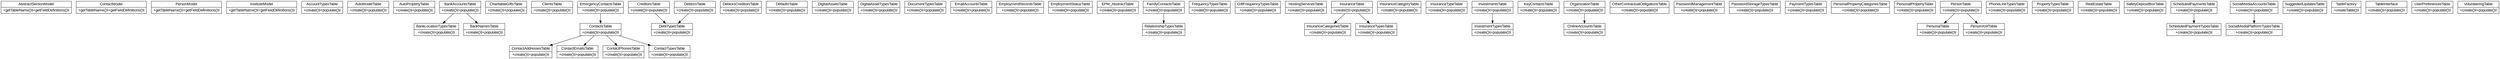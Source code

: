 digraph UMLClassDiagram {
  node [shape=record fontname=Arial];
  AbstractSectionModel [label="{AbstractSectionModel|+getTableName()\\l+getFieldDefinitions()\\l}"];
  ContactModel [label="{ContactModel|+getTableName()\\l+getFieldDefinitions()\\l}"];
  PersonModel [label="{PersonModel|+getTableName()\\l+getFieldDefinitions()\\l}"];
  InstituteModel [label="{InstituteModel|+getTableName()\\l+getFieldDefinitions()\\l}"];
  // Table Classes
  AccountTypesTable [label="{AccountTypesTable|+create()\\l+populate()\\l}"];
  AutoModelTable [label="{AutoModelTable|+create()\\l+populate()\\l}"];
  AutoPropertyTable [label="{AutoPropertyTable|+create()\\l+populate()\\l}"];
  BankAccountsTable [label="{BankAccountsTable|+create()\\l+populate()\\l}"];
  BankLocationTypesTable [label="{BankLocationTypesTable|+create()\\l+populate()\\l}"];
  BankNamesTable [label="{BankNamesTable|+create()\\l+populate()\\l}"];
  CharitableGiftsTable [label="{CharitableGiftsTable|+create()\\l+populate()\\l}"];
  ClientsTable [label="{ClientsTable|+create()\\l+populate()\\l}"];
  ContactAddressesTable [label="{ContactAddressesTable|+create()\\l+populate()\\l}"];
  ContactEmailsTable [label="{ContactEmailsTable|+create()\\l+populate()\\l}"];
  ContactPhonesTable [label="{ContactPhonesTable|+create()\\l+populate()\\l}"];
  ContactsTable [label="{ContactsTable|+create()\\l+populate()\\l}"];
  ContactTypesTable [label="{ContactTypesTable|+create()\\l+populate()\\l}"];
  CreditorsTable [label="{CreditorsTable|+create()\\l+populate()\\l}"];
  DebtorsCreditorsTable [label="{DebtorsCreditorsTable|+create()\\l+populate()\\l}"];
  DebtorsTable [label="{DebtorsTable|+create()\\l+populate()\\l}"];
  DebtTypesTable [label="{DebtTypesTable|+create()\\l+populate()\\l}"];
  DefaultsTable [label="{DefaultsTable|+create()\\l+populate()\\l}"];
  DigitalAssetsTable [label="{DigitalAssetsTable|+create()\\l+populate()\\l}"];
  DigitalAssetTypesTable [label="{DigitalAssetTypesTable|+create()\\l+populate()\\l}"];
  DocumentTypesTable [label="{DocumentTypesTable|+create()\\l+populate()\\l}"];
  EmailAccountsTable [label="{EmailAccountsTable|+create()\\l+populate()\\l}"];
  EmergencyContactsTable [label="{EmergencyContactsTable|+create()\\l+populate()\\l}"];
  EmploymentRecordsTable [label="{EmploymentRecordsTable|+create()\\l+populate()\\l}"];
  EmploymentStatusTable [label="{EmploymentStatusTable|+create()\\l+populate()\\l}"];
  EPM_AbstractTable [label="{EPM_AbstractTable|+create()\\l+populate()\\l}"];
  FamilyContactsTable [label="{FamilyContactsTable|+create()\\l+populate()\\l}"];
  FrequencyTypesTable [label="{FrequencyTypesTable|+create()\\l+populate()\\l}"];
  GiftFrequencyTypesTable [label="{GiftFrequencyTypesTable|+create()\\l+populate()\\l}"];
  HostingServicesTable [label="{HostingServicesTable|+create()\\l+populate()\\l}"];
  InsuranceCategoriesTable [label="{InsuranceCategoriesTable|+create()\\l+populate()\\l}"];
  InsuranceCategoryTable [label="{InsuranceCategoryTable|+create()\\l+populate()\\l}"];
  InsuranceTable [label="{InsuranceTable|+create()\\l+populate()\\l}"];
  InsuranceTypesTable [label="{InsuranceTypesTable|+create()\\l+populate()\\l}"];
  InsuranceTypeTable [label="{InsuranceTypeTable|+create()\\l+populate()\\l}"];
  InvestmentsTable [label="{InvestmentsTable|+create()\\l+populate()\\l}"];
  InvestmentTypesTable [label="{InvestmentTypesTable|+create()\\l+populate()\\l}"];
  KeyContactsTable [label="{KeyContactsTable|+create()\\l+populate()\\l}"];
  OnlineAccountsTable [label="{OnlineAccountsTable|+create()\\l+populate()\\l}"];
  OrganizationTable [label="{OrganizationTable|+create()\\l+populate()\\l}"];
  OtherContractualObligationsTable [label="{OtherContractualObligationsTable|+create()\\l+populate()\\l}"];
  PasswordManagementTable [label="{PasswordManagementTable|+create()\\l+populate()\\l}"];
  PasswordStorageTypesTable [label="{PasswordStorageTypesTable|+create()\\l+populate()\\l}"];
  PaymentTypesTable [label="{PaymentTypesTable|+create()\\l+populate()\\l}"];
  PersonalPropertyCategoriesTable [label="{PersonalPropertyCategoriesTable|+create()\\l+populate()\\l}"];
  PersonalPropertyTable [label="{PersonalPropertyTable|+create()\\l+populate()\\l}"];
  PersonalTable [label="{PersonalTable|+create()\\l+populate()\\l}"];
  PersonTable [label="{PersonTable|+create()\\l+populate()\\l}"];
  PersonXrefTable [label="{PersonXrefTable|+create()\\l+populate()\\l}"];
  PhoneLineTypesTable [label="{PhoneLineTypesTable|+create()\\l+populate()\\l}"];
  PropertyTypesTable [label="{PropertyTypesTable|+create()\\l+populate()\\l}"];
  RealEstateTable [label="{RealEstateTable|+create()\\l+populate()\\l}"];
  RelationshipTypesTable [label="{RelationshipTypesTable|+create()\\l+populate()\\l}"];
  SafetyDepositBoxTable [label="{SafetyDepositBoxTable|+create()\\l+populate()\\l}"];
  ScheduledPaymentsTable [label="{ScheduledPaymentsTable|+create()\\l+populate()\\l}"];
  ScheduledPaymentTypesTable [label="{ScheduledPaymentTypesTable|+create()\\l+populate()\\l}"];
  SocialMediaAccountsTable [label="{SocialMediaAccountsTable|+create()\\l+populate()\\l}"];
  SocialMediaPlatformTypesTable [label="{SocialMediaPlatformTypesTable|+create()\\l+populate()\\l}"];
  SuggestedUpdatesTable [label="{SuggestedUpdatesTable|+create()\\l+populate()\\l}"];
  TableFactory [label="{TableFactory|+createTable()\\l}"];
  TableInterface [label="{TableInterface|+create()\\l+populate()\\l}"];
  UserPreferencesTable [label="{UserPreferencesTable|+create()\\l+populate()\\l}"];
  VolunteeringTable [label="{VolunteeringTable|+create()\\l+populate()\\l}"];
  // Inferred Relationships (examples)
  ContactsTable -> ContactAddressesTable;
  ContactsTable -> ContactEmailsTable;
  ContactsTable -> ContactPhonesTable;
  ContactsTable -> ContactTypesTable;
  PersonTable -> PersonalTable;
  PersonTable -> PersonXrefTable;
  OrganizationTable -> OnlineAccountsTable;
  BankAccountsTable -> BankNamesTable;
  BankAccountsTable -> BankLocationTypesTable;
  InsuranceTable -> InsuranceTypesTable;
  InsuranceTable -> InsuranceCategoriesTable;
  InvestmentsTable -> InvestmentTypesTable;
  ScheduledPaymentsTable -> ScheduledPaymentTypesTable;
  SocialMediaAccountsTable -> SocialMediaPlatformTypesTable;
  DebtorsTable -> DebtTypesTable;
  CreditorsTable -> DebtTypesTable;
  FamilyContactsTable -> RelationshipTypesTable;
  EmergencyContactsTable -> ContactsTable;
  // ...additional relationships can be inferred from foreign key naming conventions...
}
